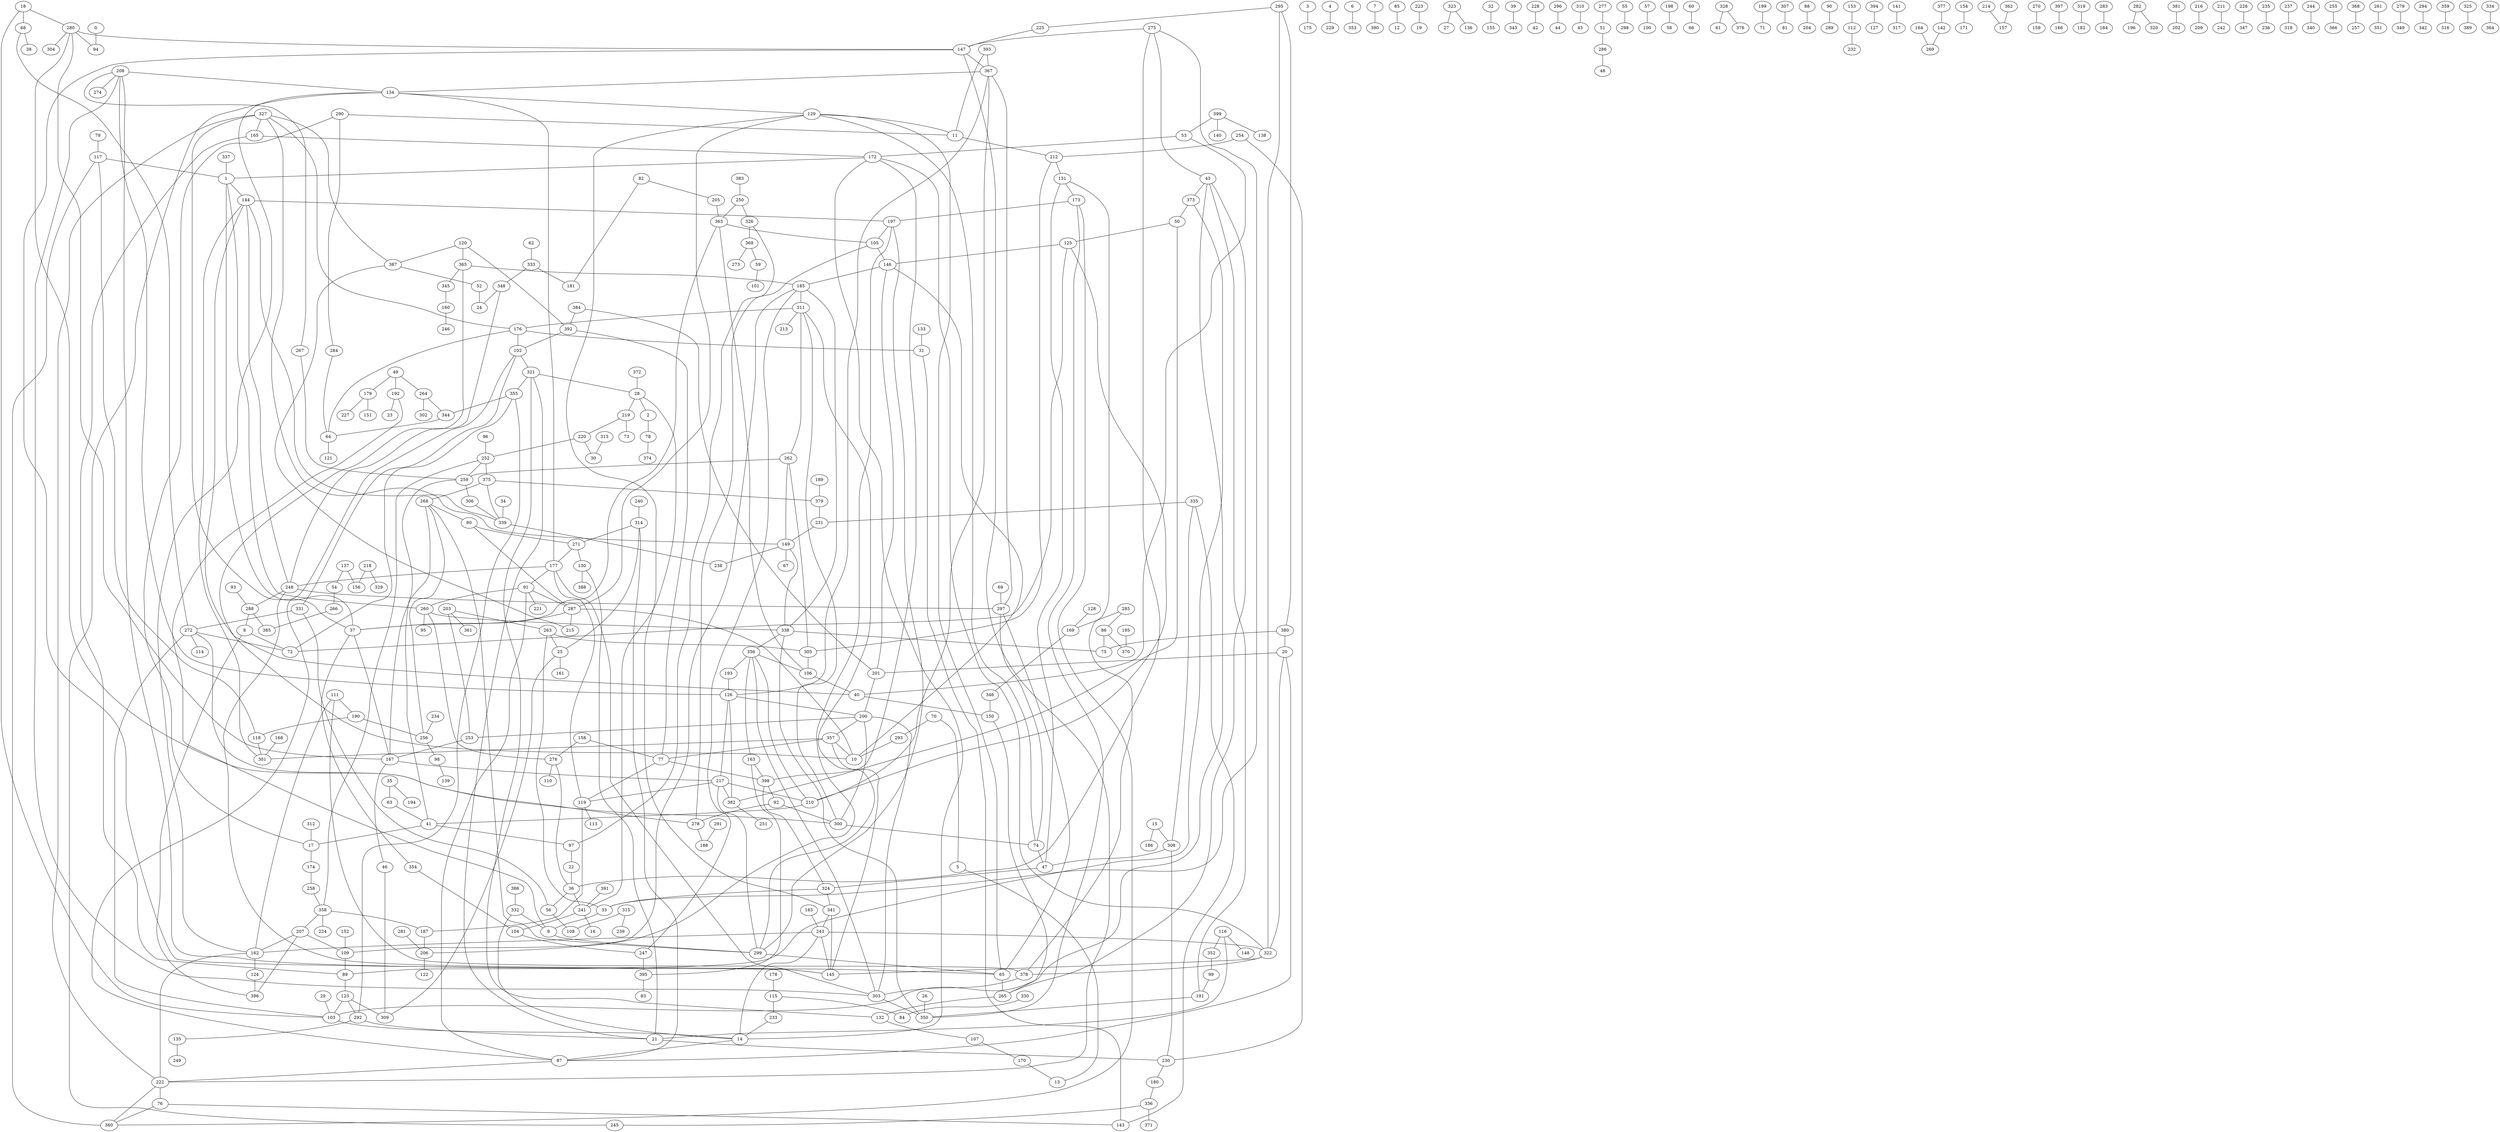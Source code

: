 graph G {
0;
1;
2;
3;
4;
5;
6;
7;
8;
9;
10;
11;
12;
13;
14;
15;
16;
17;
18;
19;
20;
21;
22;
23;
24;
25;
26;
27;
28;
29;
30;
31;
32;
33;
34;
35;
36;
37;
38;
39;
40;
41;
42;
43;
44;
45;
46;
47;
48;
49;
50;
51;
52;
53;
54;
55;
56;
57;
58;
59;
60;
61;
62;
63;
64;
65;
66;
67;
68;
69;
70;
71;
72;
73;
74;
75;
76;
77;
78;
79;
80;
81;
82;
83;
84;
85;
86;
87;
88;
89;
90;
91;
92;
93;
94;
95;
96;
97;
98;
99;
100;
101;
102;
103;
104;
105;
106;
107;
108;
109;
110;
111;
112;
113;
114;
115;
116;
117;
118;
119;
120;
121;
122;
123;
124;
125;
126;
127;
128;
129;
130;
131;
132;
133;
134;
135;
136;
137;
138;
139;
140;
141;
142;
143;
144;
145;
146;
147;
148;
149;
150;
151;
152;
153;
154;
155;
156;
157;
158;
159;
160;
161;
162;
163;
164;
165;
166;
167;
168;
169;
170;
171;
172;
173;
174;
175;
176;
177;
178;
179;
180;
181;
182;
183;
184;
185;
186;
187;
188;
189;
190;
191;
192;
193;
194;
195;
196;
197;
198;
199;
200;
201;
202;
203;
204;
205;
206;
207;
208;
209;
210;
211;
212;
213;
214;
215;
216;
217;
218;
219;
220;
221;
222;
223;
224;
225;
226;
227;
228;
229;
230;
231;
232;
233;
234;
235;
236;
237;
238;
239;
240;
241;
242;
243;
244;
245;
246;
247;
248;
249;
250;
251;
252;
253;
254;
255;
256;
257;
258;
259;
260;
261;
262;
263;
264;
265;
266;
267;
268;
269;
270;
271;
272;
273;
274;
275;
276;
277;
278;
279;
280;
281;
282;
283;
284;
285;
286;
287;
288;
289;
290;
291;
292;
293;
294;
295;
296;
297;
298;
299;
300;
301;
302;
303;
304;
305;
306;
307;
308;
309;
310;
311;
312;
313;
314;
315;
316;
317;
318;
319;
320;
321;
322;
323;
324;
325;
326;
327;
328;
329;
330;
331;
332;
333;
334;
335;
336;
337;
338;
339;
340;
341;
342;
343;
344;
345;
346;
347;
348;
349;
350;
351;
352;
353;
354;
355;
356;
357;
358;
359;
360;
361;
362;
363;
364;
365;
366;
367;
368;
369;
370;
371;
372;
373;
374;
375;
376;
377;
378;
379;
380;
381;
382;
383;
384;
385;
386;
387;
388;
389;
390;
391;
392;
393;
394;
395;
396;
397;
398;
399;
0--94 ;
1--37 ;
1--144 ;
1--260 ;
2--78 ;
3--175 ;
4--229 ;
5--13 ;
6--353 ;
7--390 ;
8--396 ;
8--72 ;
9--299 ;
10--146 ;
11--212 ;
14--87 ;
15--186 ;
15--308 ;
17--174 ;
18--280 ;
18--103 ;
18--68 ;
20--87 ;
20--322 ;
20--201 ;
21--321 ;
21--230 ;
22--36 ;
25--309 ;
25--161 ;
26--350 ;
28--2 ;
28--219 ;
28--241 ;
29--103 ;
31--143 ;
32--155 ;
33--9 ;
34--339 ;
35--63 ;
35--194 ;
36--241 ;
36--56 ;
37--167 ;
37--354 ;
39--343 ;
40--150 ;
41--17 ;
41--97 ;
43--191 ;
43--103 ;
43--265 ;
43--373 ;
46--309 ;
47--131 ;
47--324 ;
49--179 ;
49--264 ;
49--192 ;
50--382 ;
50--125 ;
51--286 ;
52--24 ;
53--172 ;
53--40 ;
54--266 ;
55--298 ;
56--108 ;
57--100 ;
59--101 ;
60--66 ;
62--333 ;
63--41 ;
64--176 ;
64--121 ;
65--265 ;
65--129 ;
68--38 ;
68--272 ;
69--297 ;
70--5 ;
70--293 ;
74--47 ;
74--129 ;
76--360 ;
76--143 ;
77--398 ;
77--119 ;
78--374 ;
79--117 ;
80--271 ;
82--205 ;
82--181 ;
85--12 ;
86--75 ;
86--370 ;
87--222 ;
87--102 ;
88--204 ;
89--123 ;
90--289 ;
91--87 ;
91--260 ;
91--221 ;
91--287 ;
92--300 ;
92--278 ;
93--288 ;
96--252 ;
97--22 ;
98--139 ;
99--191 ;
102--321 ;
102--331 ;
103--14 ;
104--247 ;
105--146 ;
106--40 ;
107--170 ;
109--185 ;
109--89 ;
111--378 ;
111--190 ;
111--162 ;
112--232 ;
115--233 ;
115--84 ;
116--148 ;
116--21 ;
116--352 ;
117--360 ;
117--1 ;
117--118 ;
118--301 ;
119--187 ;
119--113 ;
120--387 ;
120--365 ;
120--392 ;
123--292 ;
123--103 ;
123--309 ;
124--396 ;
125--72 ;
125--210 ;
125--146 ;
126--200 ;
126--367 ;
126--217 ;
126--382 ;
128--169 ;
129--11 ;
129--287 ;
130--388 ;
130--21 ;
131--378 ;
131--173 ;
132--321 ;
132--107 ;
133--31 ;
134--245 ;
134--129 ;
135--249 ;
137--54 ;
137--156 ;
141--317 ;
142--269 ;
144--197 ;
144--248 ;
144--40 ;
144--339 ;
144--301 ;
145--147 ;
145--341 ;
146--185 ;
146--201 ;
147--367 ;
149--238 ;
149--338 ;
149--67 ;
150--265 ;
152--109 ;
153--112 ;
154--171 ;
158--77 ;
158--276 ;
160--246 ;
162--134 ;
162--124 ;
162--222 ;
163--398 ;
163--395 ;
164--269 ;
165--89 ;
165--172 ;
167--217 ;
167--46 ;
167--280 ;
168--301 ;
169--346 ;
170--13 ;
172--322 ;
172--1 ;
172--398 ;
172--14 ;
173--360 ;
173--197 ;
174--258 ;
176--31 ;
176--102 ;
177--248 ;
177--134 ;
177--119 ;
177--91 ;
178--115 ;
179--151 ;
179--227 ;
180--336 ;
183--243 ;
185--311 ;
187--206 ;
189--379 ;
190--118 ;
190--256 ;
191--350 ;
192--23 ;
192--9 ;
193--126 ;
195--370 ;
197--105 ;
198--58 ;
199--71 ;
200--303 ;
200--300 ;
200--357 ;
200--253 ;
201--200 ;
203--263 ;
203--361 ;
203--253 ;
205--363 ;
206--122 ;
206--197 ;
207--109 ;
207--396 ;
207--162 ;
208--134 ;
208--274 ;
208--65 ;
208--303 ;
208--126 ;
208--267 ;
210--41 ;
210--356 ;
210--367 ;
211--242 ;
212--305 ;
212--131 ;
214--157 ;
216--209 ;
217--299 ;
217--119 ;
217--210 ;
217--382 ;
218--329 ;
218--156 ;
219--73 ;
219--220 ;
220--30 ;
220--252 ;
222--360 ;
222--147 ;
222--76 ;
223--19 ;
225--147 ;
226--347 ;
228--42 ;
230--180 ;
231--149 ;
233--14 ;
234--256 ;
235--236 ;
237--318 ;
240--314 ;
241--104 ;
241--16 ;
243--322 ;
243--14 ;
243--162 ;
243--145 ;
244--340 ;
247--185 ;
247--395 ;
248--145 ;
248--297 ;
248--288 ;
250--363 ;
250--326 ;
252--375 ;
252--259 ;
253--167 ;
254--230 ;
254--212 ;
255--366 ;
256--98 ;
258--358 ;
259--306 ;
259--41 ;
260--338 ;
260--276 ;
260--95 ;
261--351 ;
262--149 ;
262--305 ;
262--259 ;
263--33 ;
263--305 ;
263--25 ;
264--344 ;
264--302 ;
265--132 ;
266--385 ;
267--259 ;
268--80 ;
268--167 ;
268--256 ;
270--159 ;
271--130 ;
271--177 ;
272--114 ;
272--72 ;
272--103 ;
272--278 ;
275--36 ;
275--33 ;
275--43 ;
275--147 ;
276--36 ;
276--110 ;
277--51 ;
278--105 ;
278--188 ;
279--349 ;
280--147 ;
280--300 ;
280--304 ;
280--94 ;
281--206 ;
282--320 ;
282--196 ;
283--184 ;
284--64 ;
285--86 ;
285--169 ;
286--48 ;
287--80 ;
287--10 ;
287--215 ;
287--37 ;
288--385 ;
288--8 ;
290--11 ;
290--17 ;
290--284 ;
291--188 ;
292--21 ;
292--135 ;
293--10 ;
294--342 ;
295--225 ;
295--322 ;
295--380 ;
296--44 ;
297--65 ;
297--74 ;
297--367 ;
299--65 ;
299--197 ;
299--268 ;
300--311 ;
300--74 ;
303--177 ;
303--350 ;
303--356 ;
305--106 ;
306--339 ;
307--81 ;
308--47 ;
308--230 ;
310--45 ;
311--299 ;
311--213 ;
311--176 ;
311--262 ;
312--17 ;
313--30 ;
314--25 ;
314--271 ;
314--87 ;
315--239 ;
315--108 ;
319--182 ;
321--355 ;
321--28 ;
322--145 ;
322--378 ;
323--27 ;
323--136 ;
324--33 ;
324--341 ;
325--389 ;
326--97 ;
326--369 ;
327--387 ;
327--165 ;
327--37 ;
327--149 ;
327--176 ;
327--222 ;
328--61 ;
328--376 ;
330--84 ;
331--56 ;
331--272 ;
332--9 ;
332--14 ;
333--348 ;
333--181 ;
334--364 ;
335--308 ;
335--231 ;
335--143 ;
336--371 ;
336--245 ;
337--1 ;
338--356 ;
338--350 ;
338--185 ;
338--75 ;
339--238 ;
341--243 ;
341--129 ;
344--64 ;
345--160 ;
346--150 ;
348--24 ;
348--248 ;
350--173 ;
352--99 ;
354--104 ;
355--72 ;
355--292 ;
355--344 ;
356--193 ;
356--106 ;
356--163 ;
357--301 ;
357--10 ;
357--145 ;
357--77 ;
358--252 ;
358--207 ;
358--224 ;
358--187 ;
359--316 ;
362--157 ;
363--105 ;
363--37 ;
363--106 ;
365--10 ;
365--185 ;
365--345 ;
367--134 ;
368--257 ;
369--273 ;
369--59 ;
372--28 ;
373--89 ;
373--50 ;
375--339 ;
375--379 ;
375--268 ;
377--142 ;
378--303 ;
379--231 ;
380--75 ;
380--20 ;
381--202 ;
382--251 ;
383--250 ;
384--392 ;
384--201 ;
386--332 ;
387--215 ;
387--52 ;
391--241 ;
392--102 ;
392--77 ;
393--11 ;
393--367 ;
394--127 ;
395--83 ;
397--166 ;
398--324 ;
398--92 ;
399--138 ;
399--53 ;
399--140 ;
}
